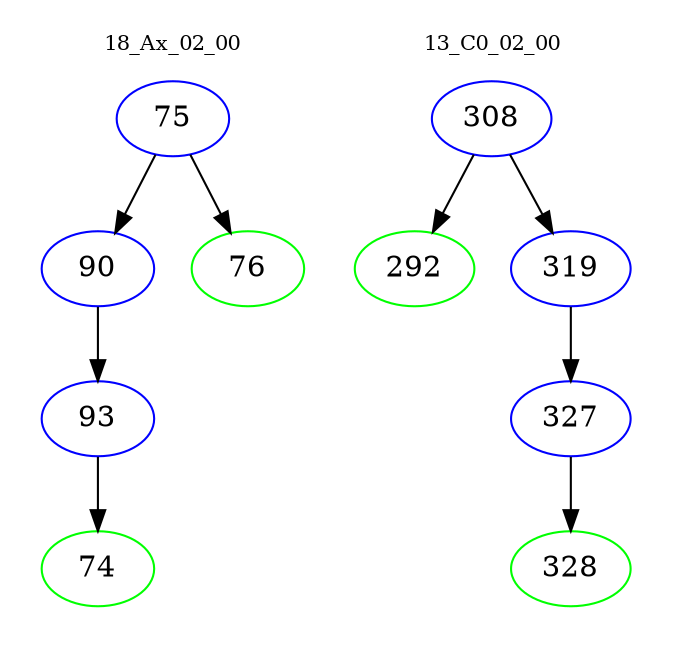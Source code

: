 digraph{
subgraph cluster_0 {
color = white
label = "18_Ax_02_00";
fontsize=10;
T0_75 [label="75", color="blue"]
T0_75 -> T0_90 [color="black"]
T0_90 [label="90", color="blue"]
T0_90 -> T0_93 [color="black"]
T0_93 [label="93", color="blue"]
T0_93 -> T0_74 [color="black"]
T0_74 [label="74", color="green"]
T0_75 -> T0_76 [color="black"]
T0_76 [label="76", color="green"]
}
subgraph cluster_1 {
color = white
label = "13_C0_02_00";
fontsize=10;
T1_308 [label="308", color="blue"]
T1_308 -> T1_292 [color="black"]
T1_292 [label="292", color="green"]
T1_308 -> T1_319 [color="black"]
T1_319 [label="319", color="blue"]
T1_319 -> T1_327 [color="black"]
T1_327 [label="327", color="blue"]
T1_327 -> T1_328 [color="black"]
T1_328 [label="328", color="green"]
}
}
